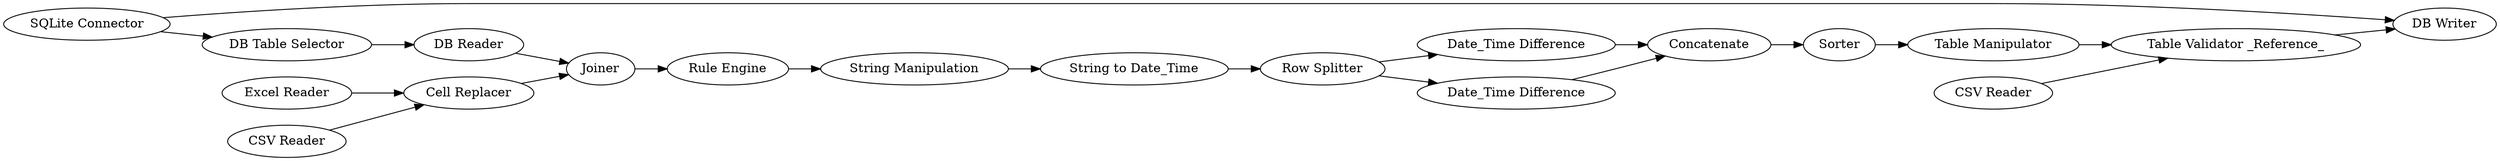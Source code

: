 digraph {
	"-4040187135867806508_11" [label="Date_Time Difference"]
	"-4040187135867806508_8" [label="Row Splitter"]
	"-4040187135867806508_26" [label="DB Writer"]
	"-4040187135867806508_14" [label="Table Manipulator"]
	"-4040187135867806508_2" [label="Excel Reader"]
	"-4040187135867806508_1" [label="CSV Reader"]
	"-4040187135867806508_19" [label="DB Table Selector"]
	"-4040187135867806508_22" [label="Table Validator _Reference_"]
	"-4040187135867806508_13" [label=Concatenate]
	"-4040187135867806508_5" [label="Rule Engine"]
	"-4040187135867806508_18" [label="SQLite Connector"]
	"-4040187135867806508_9" [label="String to Date_Time"]
	"-4040187135867806508_3" [label="Cell Replacer"]
	"-4040187135867806508_20" [label="DB Reader"]
	"-4040187135867806508_25" [label="CSV Reader"]
	"-4040187135867806508_21" [label=Joiner]
	"-4040187135867806508_7" [label="String Manipulation"]
	"-4040187135867806508_12" [label="Date_Time Difference"]
	"-4040187135867806508_6" [label=Sorter]
	"-4040187135867806508_6" -> "-4040187135867806508_14"
	"-4040187135867806508_2" -> "-4040187135867806508_3"
	"-4040187135867806508_12" -> "-4040187135867806508_13"
	"-4040187135867806508_11" -> "-4040187135867806508_13"
	"-4040187135867806508_18" -> "-4040187135867806508_19"
	"-4040187135867806508_3" -> "-4040187135867806508_21"
	"-4040187135867806508_5" -> "-4040187135867806508_7"
	"-4040187135867806508_22" -> "-4040187135867806508_26"
	"-4040187135867806508_25" -> "-4040187135867806508_22"
	"-4040187135867806508_13" -> "-4040187135867806508_6"
	"-4040187135867806508_19" -> "-4040187135867806508_20"
	"-4040187135867806508_8" -> "-4040187135867806508_11"
	"-4040187135867806508_1" -> "-4040187135867806508_3"
	"-4040187135867806508_20" -> "-4040187135867806508_21"
	"-4040187135867806508_7" -> "-4040187135867806508_9"
	"-4040187135867806508_18" -> "-4040187135867806508_26"
	"-4040187135867806508_8" -> "-4040187135867806508_12"
	"-4040187135867806508_14" -> "-4040187135867806508_22"
	"-4040187135867806508_9" -> "-4040187135867806508_8"
	"-4040187135867806508_21" -> "-4040187135867806508_5"
	rankdir=LR
}
